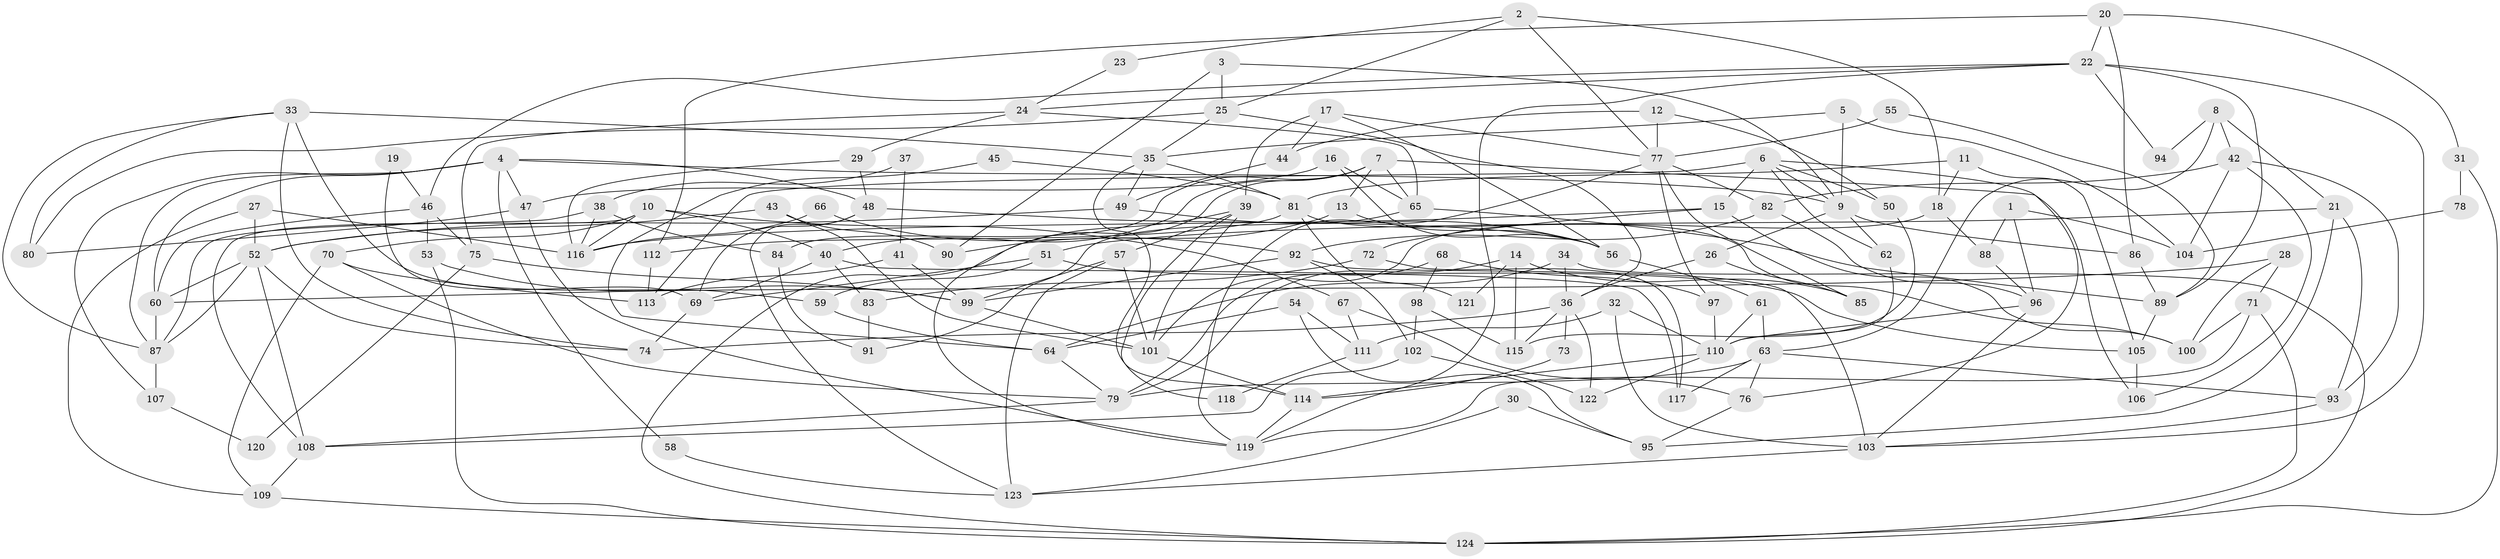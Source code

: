 // coarse degree distribution, {6: 0.061224489795918366, 4: 0.14285714285714285, 3: 0.1836734693877551, 7: 0.08163265306122448, 2: 0.10204081632653061, 5: 0.22448979591836735, 8: 0.04081632653061224, 10: 0.04081632653061224, 9: 0.08163265306122448, 11: 0.04081632653061224}
// Generated by graph-tools (version 1.1) at 2025/55/03/04/25 21:55:32]
// undirected, 124 vertices, 248 edges
graph export_dot {
graph [start="1"]
  node [color=gray90,style=filled];
  1;
  2;
  3;
  4;
  5;
  6;
  7;
  8;
  9;
  10;
  11;
  12;
  13;
  14;
  15;
  16;
  17;
  18;
  19;
  20;
  21;
  22;
  23;
  24;
  25;
  26;
  27;
  28;
  29;
  30;
  31;
  32;
  33;
  34;
  35;
  36;
  37;
  38;
  39;
  40;
  41;
  42;
  43;
  44;
  45;
  46;
  47;
  48;
  49;
  50;
  51;
  52;
  53;
  54;
  55;
  56;
  57;
  58;
  59;
  60;
  61;
  62;
  63;
  64;
  65;
  66;
  67;
  68;
  69;
  70;
  71;
  72;
  73;
  74;
  75;
  76;
  77;
  78;
  79;
  80;
  81;
  82;
  83;
  84;
  85;
  86;
  87;
  88;
  89;
  90;
  91;
  92;
  93;
  94;
  95;
  96;
  97;
  98;
  99;
  100;
  101;
  102;
  103;
  104;
  105;
  106;
  107;
  108;
  109;
  110;
  111;
  112;
  113;
  114;
  115;
  116;
  117;
  118;
  119;
  120;
  121;
  122;
  123;
  124;
  1 -- 104;
  1 -- 96;
  1 -- 88;
  2 -- 77;
  2 -- 18;
  2 -- 23;
  2 -- 25;
  3 -- 25;
  3 -- 9;
  3 -- 90;
  4 -- 87;
  4 -- 9;
  4 -- 47;
  4 -- 48;
  4 -- 58;
  4 -- 60;
  4 -- 107;
  5 -- 9;
  5 -- 35;
  5 -- 104;
  6 -- 50;
  6 -- 15;
  6 -- 9;
  6 -- 62;
  6 -- 76;
  6 -- 113;
  7 -- 13;
  7 -- 119;
  7 -- 40;
  7 -- 65;
  7 -- 84;
  7 -- 106;
  8 -- 63;
  8 -- 42;
  8 -- 21;
  8 -- 94;
  9 -- 62;
  9 -- 26;
  9 -- 86;
  10 -- 116;
  10 -- 40;
  10 -- 67;
  10 -- 70;
  10 -- 108;
  11 -- 81;
  11 -- 18;
  11 -- 105;
  12 -- 44;
  12 -- 77;
  12 -- 50;
  13 -- 90;
  13 -- 56;
  14 -- 115;
  14 -- 85;
  14 -- 79;
  14 -- 121;
  15 -- 116;
  15 -- 100;
  15 -- 72;
  16 -- 65;
  16 -- 47;
  16 -- 56;
  17 -- 56;
  17 -- 77;
  17 -- 39;
  17 -- 44;
  18 -- 101;
  18 -- 88;
  19 -- 46;
  19 -- 69;
  20 -- 86;
  20 -- 22;
  20 -- 31;
  20 -- 112;
  21 -- 93;
  21 -- 51;
  21 -- 95;
  22 -- 24;
  22 -- 46;
  22 -- 89;
  22 -- 94;
  22 -- 103;
  22 -- 119;
  23 -- 24;
  24 -- 65;
  24 -- 29;
  24 -- 75;
  25 -- 35;
  25 -- 36;
  25 -- 80;
  26 -- 36;
  26 -- 85;
  27 -- 52;
  27 -- 109;
  27 -- 116;
  28 -- 60;
  28 -- 100;
  28 -- 71;
  29 -- 48;
  29 -- 116;
  30 -- 123;
  30 -- 95;
  31 -- 124;
  31 -- 78;
  32 -- 103;
  32 -- 111;
  32 -- 110;
  33 -- 87;
  33 -- 35;
  33 -- 59;
  33 -- 74;
  33 -- 80;
  34 -- 64;
  34 -- 124;
  34 -- 36;
  35 -- 49;
  35 -- 114;
  35 -- 81;
  36 -- 73;
  36 -- 74;
  36 -- 115;
  36 -- 122;
  37 -- 38;
  37 -- 41;
  38 -- 87;
  38 -- 84;
  38 -- 116;
  39 -- 101;
  39 -- 57;
  39 -- 118;
  39 -- 124;
  40 -- 69;
  40 -- 83;
  40 -- 117;
  41 -- 99;
  41 -- 113;
  42 -- 106;
  42 -- 93;
  42 -- 82;
  42 -- 104;
  43 -- 101;
  43 -- 52;
  43 -- 90;
  44 -- 49;
  45 -- 81;
  45 -- 64;
  46 -- 75;
  46 -- 60;
  46 -- 53;
  47 -- 80;
  47 -- 119;
  48 -- 123;
  48 -- 56;
  48 -- 69;
  49 -- 56;
  49 -- 52;
  50 -- 115;
  51 -- 69;
  51 -- 59;
  51 -- 105;
  52 -- 108;
  52 -- 74;
  52 -- 60;
  52 -- 87;
  53 -- 124;
  53 -- 99;
  54 -- 64;
  54 -- 95;
  54 -- 111;
  55 -- 89;
  55 -- 77;
  56 -- 61;
  57 -- 101;
  57 -- 99;
  57 -- 123;
  58 -- 123;
  59 -- 64;
  60 -- 87;
  61 -- 110;
  61 -- 63;
  62 -- 110;
  63 -- 79;
  63 -- 76;
  63 -- 93;
  63 -- 117;
  64 -- 79;
  65 -- 89;
  65 -- 91;
  66 -- 116;
  66 -- 92;
  67 -- 76;
  67 -- 111;
  68 -- 79;
  68 -- 97;
  68 -- 98;
  69 -- 74;
  70 -- 79;
  70 -- 109;
  70 -- 113;
  71 -- 119;
  71 -- 100;
  71 -- 124;
  72 -- 117;
  72 -- 83;
  73 -- 114;
  75 -- 99;
  75 -- 120;
  76 -- 95;
  77 -- 119;
  77 -- 82;
  77 -- 85;
  77 -- 97;
  78 -- 104;
  79 -- 108;
  81 -- 112;
  81 -- 100;
  81 -- 121;
  82 -- 92;
  82 -- 96;
  83 -- 91;
  84 -- 91;
  86 -- 89;
  87 -- 107;
  88 -- 96;
  89 -- 105;
  92 -- 99;
  92 -- 103;
  92 -- 102;
  93 -- 103;
  96 -- 110;
  96 -- 103;
  97 -- 110;
  98 -- 102;
  98 -- 115;
  99 -- 101;
  101 -- 114;
  102 -- 108;
  102 -- 122;
  103 -- 123;
  105 -- 106;
  107 -- 120;
  108 -- 109;
  109 -- 124;
  110 -- 122;
  110 -- 114;
  111 -- 118;
  112 -- 113;
  114 -- 119;
}

